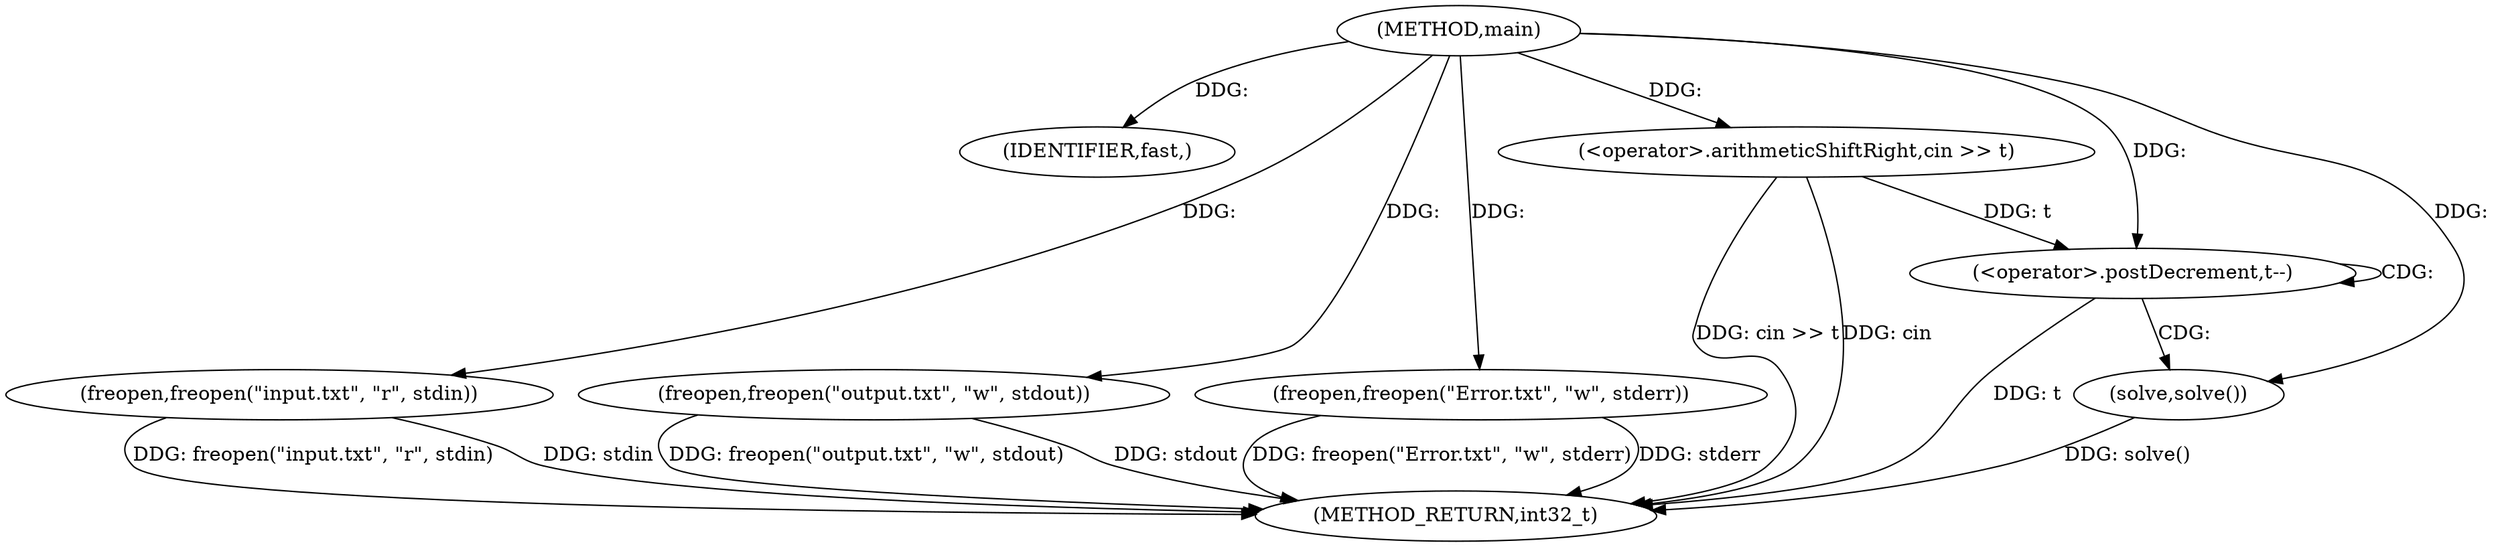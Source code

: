 digraph "main" {  
"1000344" [label = "(METHOD,main)" ]
"1000368" [label = "(METHOD_RETURN,int32_t)" ]
"1000346" [label = "(IDENTIFIER,fast,)" ]
"1000347" [label = "(freopen,freopen(\"input.txt\", \"r\", stdin))" ]
"1000351" [label = "(freopen,freopen(\"output.txt\", \"w\", stdout))" ]
"1000355" [label = "(freopen,freopen(\"Error.txt\", \"w\", stderr))" ]
"1000360" [label = "(<operator>.arithmeticShiftRight,cin >> t)" ]
"1000364" [label = "(<operator>.postDecrement,t--)" ]
"1000367" [label = "(solve,solve())" ]
  "1000347" -> "1000368"  [ label = "DDG: freopen(\"input.txt\", \"r\", stdin)"] 
  "1000351" -> "1000368"  [ label = "DDG: freopen(\"output.txt\", \"w\", stdout)"] 
  "1000355" -> "1000368"  [ label = "DDG: freopen(\"Error.txt\", \"w\", stderr)"] 
  "1000360" -> "1000368"  [ label = "DDG: cin >> t"] 
  "1000364" -> "1000368"  [ label = "DDG: t"] 
  "1000367" -> "1000368"  [ label = "DDG: solve()"] 
  "1000360" -> "1000368"  [ label = "DDG: cin"] 
  "1000355" -> "1000368"  [ label = "DDG: stderr"] 
  "1000351" -> "1000368"  [ label = "DDG: stdout"] 
  "1000347" -> "1000368"  [ label = "DDG: stdin"] 
  "1000344" -> "1000346"  [ label = "DDG: "] 
  "1000344" -> "1000347"  [ label = "DDG: "] 
  "1000344" -> "1000351"  [ label = "DDG: "] 
  "1000344" -> "1000355"  [ label = "DDG: "] 
  "1000344" -> "1000360"  [ label = "DDG: "] 
  "1000360" -> "1000364"  [ label = "DDG: t"] 
  "1000344" -> "1000364"  [ label = "DDG: "] 
  "1000344" -> "1000367"  [ label = "DDG: "] 
  "1000364" -> "1000364"  [ label = "CDG: "] 
  "1000364" -> "1000367"  [ label = "CDG: "] 
}
